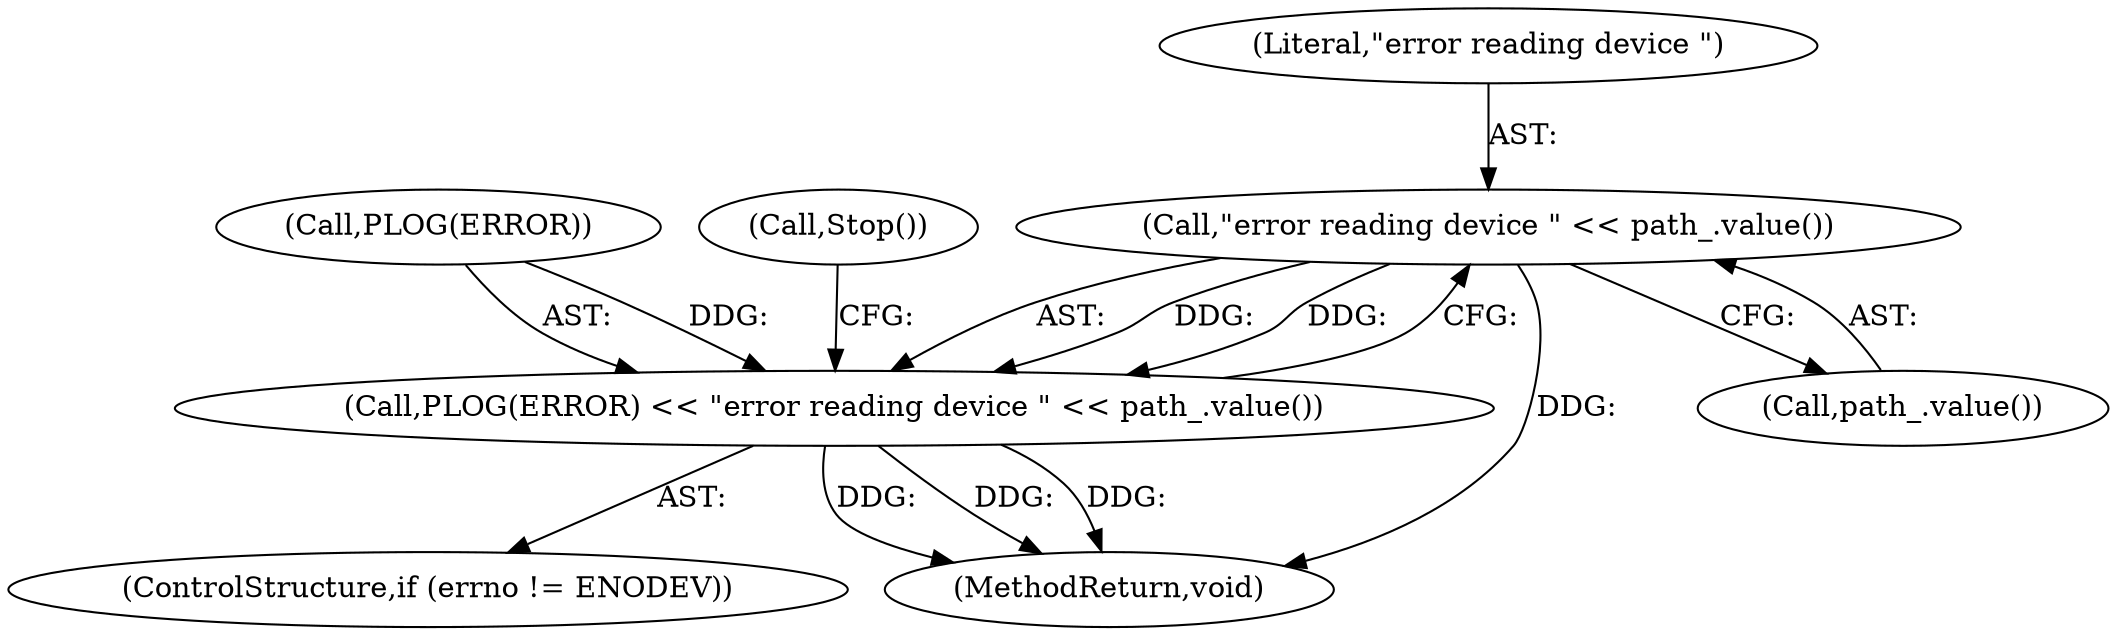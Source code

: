 digraph "0_Chrome_c4363d1ca65494cb7b271625e1ff6541a9f593c9_2@API" {
"1000138" [label="(Call,\"error reading device \" << path_.value())"];
"1000135" [label="(Call,PLOG(ERROR) << \"error reading device \" << path_.value())"];
"1000131" [label="(ControlStructure,if (errno != ENODEV))"];
"1000135" [label="(Call,PLOG(ERROR) << \"error reading device \" << path_.value())"];
"1000139" [label="(Literal,\"error reading device \")"];
"1000136" [label="(Call,PLOG(ERROR))"];
"1000138" [label="(Call,\"error reading device \" << path_.value())"];
"1000173" [label="(MethodReturn,void)"];
"1000140" [label="(Call,path_.value())"];
"1000141" [label="(Call,Stop())"];
"1000138" -> "1000135"  [label="AST: "];
"1000138" -> "1000140"  [label="CFG: "];
"1000139" -> "1000138"  [label="AST: "];
"1000140" -> "1000138"  [label="AST: "];
"1000135" -> "1000138"  [label="CFG: "];
"1000138" -> "1000173"  [label="DDG: "];
"1000138" -> "1000135"  [label="DDG: "];
"1000138" -> "1000135"  [label="DDG: "];
"1000135" -> "1000131"  [label="AST: "];
"1000136" -> "1000135"  [label="AST: "];
"1000141" -> "1000135"  [label="CFG: "];
"1000135" -> "1000173"  [label="DDG: "];
"1000135" -> "1000173"  [label="DDG: "];
"1000135" -> "1000173"  [label="DDG: "];
"1000136" -> "1000135"  [label="DDG: "];
}
